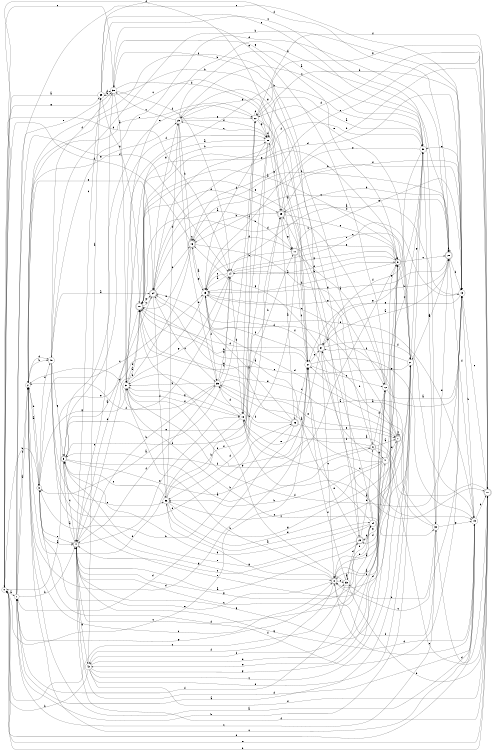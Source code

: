 digraph n35_3 {
__start0 [label="" shape="none"];

rankdir=LR;
size="8,5";

s0 [style="filled", color="black", fillcolor="white" shape="circle", label="0"];
s1 [style="filled", color="black", fillcolor="white" shape="circle", label="1"];
s2 [style="filled", color="black", fillcolor="white" shape="circle", label="2"];
s3 [style="filled", color="black", fillcolor="white" shape="circle", label="3"];
s4 [style="rounded,filled", color="black", fillcolor="white" shape="doublecircle", label="4"];
s5 [style="rounded,filled", color="black", fillcolor="white" shape="doublecircle", label="5"];
s6 [style="rounded,filled", color="black", fillcolor="white" shape="doublecircle", label="6"];
s7 [style="rounded,filled", color="black", fillcolor="white" shape="doublecircle", label="7"];
s8 [style="rounded,filled", color="black", fillcolor="white" shape="doublecircle", label="8"];
s9 [style="rounded,filled", color="black", fillcolor="white" shape="doublecircle", label="9"];
s10 [style="rounded,filled", color="black", fillcolor="white" shape="doublecircle", label="10"];
s11 [style="rounded,filled", color="black", fillcolor="white" shape="doublecircle", label="11"];
s12 [style="filled", color="black", fillcolor="white" shape="circle", label="12"];
s13 [style="filled", color="black", fillcolor="white" shape="circle", label="13"];
s14 [style="filled", color="black", fillcolor="white" shape="circle", label="14"];
s15 [style="filled", color="black", fillcolor="white" shape="circle", label="15"];
s16 [style="rounded,filled", color="black", fillcolor="white" shape="doublecircle", label="16"];
s17 [style="rounded,filled", color="black", fillcolor="white" shape="doublecircle", label="17"];
s18 [style="filled", color="black", fillcolor="white" shape="circle", label="18"];
s19 [style="filled", color="black", fillcolor="white" shape="circle", label="19"];
s20 [style="rounded,filled", color="black", fillcolor="white" shape="doublecircle", label="20"];
s21 [style="filled", color="black", fillcolor="white" shape="circle", label="21"];
s22 [style="filled", color="black", fillcolor="white" shape="circle", label="22"];
s23 [style="rounded,filled", color="black", fillcolor="white" shape="doublecircle", label="23"];
s24 [style="filled", color="black", fillcolor="white" shape="circle", label="24"];
s25 [style="rounded,filled", color="black", fillcolor="white" shape="doublecircle", label="25"];
s26 [style="rounded,filled", color="black", fillcolor="white" shape="doublecircle", label="26"];
s27 [style="filled", color="black", fillcolor="white" shape="circle", label="27"];
s28 [style="filled", color="black", fillcolor="white" shape="circle", label="28"];
s29 [style="filled", color="black", fillcolor="white" shape="circle", label="29"];
s30 [style="filled", color="black", fillcolor="white" shape="circle", label="30"];
s31 [style="filled", color="black", fillcolor="white" shape="circle", label="31"];
s32 [style="filled", color="black", fillcolor="white" shape="circle", label="32"];
s33 [style="filled", color="black", fillcolor="white" shape="circle", label="33"];
s34 [style="rounded,filled", color="black", fillcolor="white" shape="doublecircle", label="34"];
s35 [style="filled", color="black", fillcolor="white" shape="circle", label="35"];
s36 [style="filled", color="black", fillcolor="white" shape="circle", label="36"];
s37 [style="rounded,filled", color="black", fillcolor="white" shape="doublecircle", label="37"];
s38 [style="filled", color="black", fillcolor="white" shape="circle", label="38"];
s39 [style="filled", color="black", fillcolor="white" shape="circle", label="39"];
s40 [style="filled", color="black", fillcolor="white" shape="circle", label="40"];
s41 [style="filled", color="black", fillcolor="white" shape="circle", label="41"];
s42 [style="filled", color="black", fillcolor="white" shape="circle", label="42"];
s0 -> s1 [label="a"];
s0 -> s3 [label="b"];
s0 -> s27 [label="c"];
s0 -> s14 [label="d"];
s0 -> s17 [label="e"];
s0 -> s11 [label="f"];
s0 -> s39 [label="g"];
s1 -> s2 [label="a"];
s1 -> s4 [label="b"];
s1 -> s13 [label="c"];
s1 -> s14 [label="d"];
s1 -> s38 [label="e"];
s1 -> s2 [label="f"];
s1 -> s33 [label="g"];
s2 -> s3 [label="a"];
s2 -> s40 [label="b"];
s2 -> s8 [label="c"];
s2 -> s40 [label="d"];
s2 -> s34 [label="e"];
s2 -> s6 [label="f"];
s2 -> s29 [label="g"];
s3 -> s4 [label="a"];
s3 -> s2 [label="b"];
s3 -> s15 [label="c"];
s3 -> s12 [label="d"];
s3 -> s4 [label="e"];
s3 -> s40 [label="f"];
s3 -> s31 [label="g"];
s4 -> s5 [label="a"];
s4 -> s35 [label="b"];
s4 -> s39 [label="c"];
s4 -> s19 [label="d"];
s4 -> s18 [label="e"];
s4 -> s13 [label="f"];
s4 -> s42 [label="g"];
s5 -> s6 [label="a"];
s5 -> s9 [label="b"];
s5 -> s4 [label="c"];
s5 -> s25 [label="d"];
s5 -> s22 [label="e"];
s5 -> s28 [label="f"];
s5 -> s8 [label="g"];
s6 -> s7 [label="a"];
s6 -> s31 [label="b"];
s6 -> s17 [label="c"];
s6 -> s12 [label="d"];
s6 -> s10 [label="e"];
s6 -> s5 [label="f"];
s6 -> s41 [label="g"];
s7 -> s8 [label="a"];
s7 -> s37 [label="b"];
s7 -> s7 [label="c"];
s7 -> s34 [label="d"];
s7 -> s10 [label="e"];
s7 -> s8 [label="f"];
s7 -> s4 [label="g"];
s8 -> s9 [label="a"];
s8 -> s31 [label="b"];
s8 -> s33 [label="c"];
s8 -> s19 [label="d"];
s8 -> s3 [label="e"];
s8 -> s42 [label="f"];
s8 -> s36 [label="g"];
s9 -> s10 [label="a"];
s9 -> s21 [label="b"];
s9 -> s20 [label="c"];
s9 -> s14 [label="d"];
s9 -> s42 [label="e"];
s9 -> s15 [label="f"];
s9 -> s31 [label="g"];
s10 -> s11 [label="a"];
s10 -> s28 [label="b"];
s10 -> s34 [label="c"];
s10 -> s25 [label="d"];
s10 -> s4 [label="e"];
s10 -> s30 [label="f"];
s10 -> s34 [label="g"];
s11 -> s12 [label="a"];
s11 -> s15 [label="b"];
s11 -> s21 [label="c"];
s11 -> s36 [label="d"];
s11 -> s9 [label="e"];
s11 -> s27 [label="f"];
s11 -> s13 [label="g"];
s12 -> s13 [label="a"];
s12 -> s8 [label="b"];
s12 -> s30 [label="c"];
s12 -> s34 [label="d"];
s12 -> s38 [label="e"];
s12 -> s42 [label="f"];
s12 -> s23 [label="g"];
s13 -> s14 [label="a"];
s13 -> s19 [label="b"];
s13 -> s8 [label="c"];
s13 -> s34 [label="d"];
s13 -> s30 [label="e"];
s13 -> s31 [label="f"];
s13 -> s27 [label="g"];
s14 -> s15 [label="a"];
s14 -> s9 [label="b"];
s14 -> s15 [label="c"];
s14 -> s18 [label="d"];
s14 -> s13 [label="e"];
s14 -> s2 [label="f"];
s14 -> s9 [label="g"];
s15 -> s16 [label="a"];
s15 -> s17 [label="b"];
s15 -> s7 [label="c"];
s15 -> s11 [label="d"];
s15 -> s0 [label="e"];
s15 -> s35 [label="f"];
s15 -> s20 [label="g"];
s16 -> s12 [label="a"];
s16 -> s13 [label="b"];
s16 -> s16 [label="c"];
s16 -> s4 [label="d"];
s16 -> s10 [label="e"];
s16 -> s0 [label="f"];
s16 -> s15 [label="g"];
s17 -> s18 [label="a"];
s17 -> s0 [label="b"];
s17 -> s13 [label="c"];
s17 -> s32 [label="d"];
s17 -> s16 [label="e"];
s17 -> s4 [label="f"];
s17 -> s22 [label="g"];
s18 -> s17 [label="a"];
s18 -> s11 [label="b"];
s18 -> s19 [label="c"];
s18 -> s35 [label="d"];
s18 -> s2 [label="e"];
s18 -> s22 [label="f"];
s18 -> s31 [label="g"];
s19 -> s2 [label="a"];
s19 -> s17 [label="b"];
s19 -> s2 [label="c"];
s19 -> s0 [label="d"];
s19 -> s15 [label="e"];
s19 -> s20 [label="f"];
s19 -> s4 [label="g"];
s20 -> s21 [label="a"];
s20 -> s25 [label="b"];
s20 -> s16 [label="c"];
s20 -> s40 [label="d"];
s20 -> s20 [label="e"];
s20 -> s13 [label="f"];
s20 -> s15 [label="g"];
s21 -> s1 [label="a"];
s21 -> s1 [label="b"];
s21 -> s10 [label="c"];
s21 -> s8 [label="d"];
s21 -> s22 [label="e"];
s21 -> s37 [label="f"];
s21 -> s30 [label="g"];
s22 -> s3 [label="a"];
s22 -> s13 [label="b"];
s22 -> s23 [label="c"];
s22 -> s22 [label="d"];
s22 -> s2 [label="e"];
s22 -> s17 [label="f"];
s22 -> s28 [label="g"];
s23 -> s4 [label="a"];
s23 -> s24 [label="b"];
s23 -> s4 [label="c"];
s23 -> s6 [label="d"];
s23 -> s27 [label="e"];
s23 -> s1 [label="f"];
s23 -> s29 [label="g"];
s24 -> s10 [label="a"];
s24 -> s25 [label="b"];
s24 -> s4 [label="c"];
s24 -> s5 [label="d"];
s24 -> s5 [label="e"];
s24 -> s37 [label="f"];
s24 -> s4 [label="g"];
s25 -> s26 [label="a"];
s25 -> s16 [label="b"];
s25 -> s2 [label="c"];
s25 -> s21 [label="d"];
s25 -> s9 [label="e"];
s25 -> s13 [label="f"];
s25 -> s11 [label="g"];
s26 -> s15 [label="a"];
s26 -> s3 [label="b"];
s26 -> s27 [label="c"];
s26 -> s1 [label="d"];
s26 -> s7 [label="e"];
s26 -> s35 [label="f"];
s26 -> s34 [label="g"];
s27 -> s28 [label="a"];
s27 -> s10 [label="b"];
s27 -> s12 [label="c"];
s27 -> s2 [label="d"];
s27 -> s37 [label="e"];
s27 -> s15 [label="f"];
s27 -> s19 [label="g"];
s28 -> s10 [label="a"];
s28 -> s18 [label="b"];
s28 -> s29 [label="c"];
s28 -> s15 [label="d"];
s28 -> s5 [label="e"];
s28 -> s28 [label="f"];
s28 -> s25 [label="g"];
s29 -> s30 [label="a"];
s29 -> s16 [label="b"];
s29 -> s38 [label="c"];
s29 -> s35 [label="d"];
s29 -> s22 [label="e"];
s29 -> s28 [label="f"];
s29 -> s27 [label="g"];
s30 -> s28 [label="a"];
s30 -> s31 [label="b"];
s30 -> s29 [label="c"];
s30 -> s32 [label="d"];
s30 -> s25 [label="e"];
s30 -> s37 [label="f"];
s30 -> s37 [label="g"];
s31 -> s10 [label="a"];
s31 -> s20 [label="b"];
s31 -> s32 [label="c"];
s31 -> s10 [label="d"];
s31 -> s27 [label="e"];
s31 -> s18 [label="f"];
s31 -> s14 [label="g"];
s32 -> s27 [label="a"];
s32 -> s33 [label="b"];
s32 -> s1 [label="c"];
s32 -> s34 [label="d"];
s32 -> s20 [label="e"];
s32 -> s8 [label="f"];
s32 -> s19 [label="g"];
s33 -> s33 [label="a"];
s33 -> s17 [label="b"];
s33 -> s0 [label="c"];
s33 -> s23 [label="d"];
s33 -> s24 [label="e"];
s33 -> s27 [label="f"];
s33 -> s10 [label="g"];
s34 -> s5 [label="a"];
s34 -> s20 [label="b"];
s34 -> s35 [label="c"];
s34 -> s17 [label="d"];
s34 -> s16 [label="e"];
s34 -> s36 [label="f"];
s34 -> s29 [label="g"];
s35 -> s13 [label="a"];
s35 -> s31 [label="b"];
s35 -> s14 [label="c"];
s35 -> s2 [label="d"];
s35 -> s7 [label="e"];
s35 -> s4 [label="f"];
s35 -> s14 [label="g"];
s36 -> s24 [label="a"];
s36 -> s22 [label="b"];
s36 -> s5 [label="c"];
s36 -> s29 [label="d"];
s36 -> s21 [label="e"];
s36 -> s25 [label="f"];
s36 -> s21 [label="g"];
s37 -> s20 [label="a"];
s37 -> s38 [label="b"];
s37 -> s8 [label="c"];
s37 -> s10 [label="d"];
s37 -> s18 [label="e"];
s37 -> s19 [label="f"];
s37 -> s16 [label="g"];
s38 -> s31 [label="a"];
s38 -> s39 [label="b"];
s38 -> s0 [label="c"];
s38 -> s28 [label="d"];
s38 -> s4 [label="e"];
s38 -> s14 [label="f"];
s38 -> s9 [label="g"];
s39 -> s0 [label="a"];
s39 -> s27 [label="b"];
s39 -> s32 [label="c"];
s39 -> s38 [label="d"];
s39 -> s30 [label="e"];
s39 -> s20 [label="f"];
s39 -> s10 [label="g"];
s40 -> s34 [label="a"];
s40 -> s13 [label="b"];
s40 -> s36 [label="c"];
s40 -> s26 [label="d"];
s40 -> s41 [label="e"];
s40 -> s38 [label="f"];
s40 -> s5 [label="g"];
s41 -> s35 [label="a"];
s41 -> s36 [label="b"];
s41 -> s36 [label="c"];
s41 -> s23 [label="d"];
s41 -> s7 [label="e"];
s41 -> s15 [label="f"];
s41 -> s9 [label="g"];
s42 -> s39 [label="a"];
s42 -> s0 [label="b"];
s42 -> s21 [label="c"];
s42 -> s9 [label="d"];
s42 -> s30 [label="e"];
s42 -> s17 [label="f"];
s42 -> s9 [label="g"];

}
